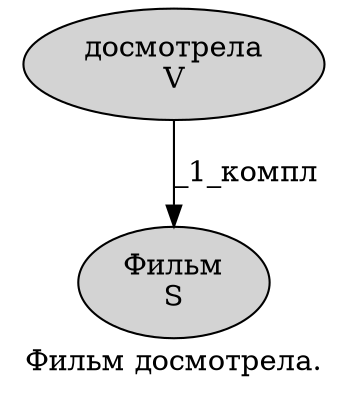 digraph SENTENCE_2419 {
	graph [label="Фильм досмотрела."]
	node [style=filled]
		0 [label="Фильм
S" color="" fillcolor=lightgray penwidth=1 shape=ellipse]
		1 [label="досмотрела
V" color="" fillcolor=lightgray penwidth=1 shape=ellipse]
			1 -> 0 [label="_1_компл"]
}